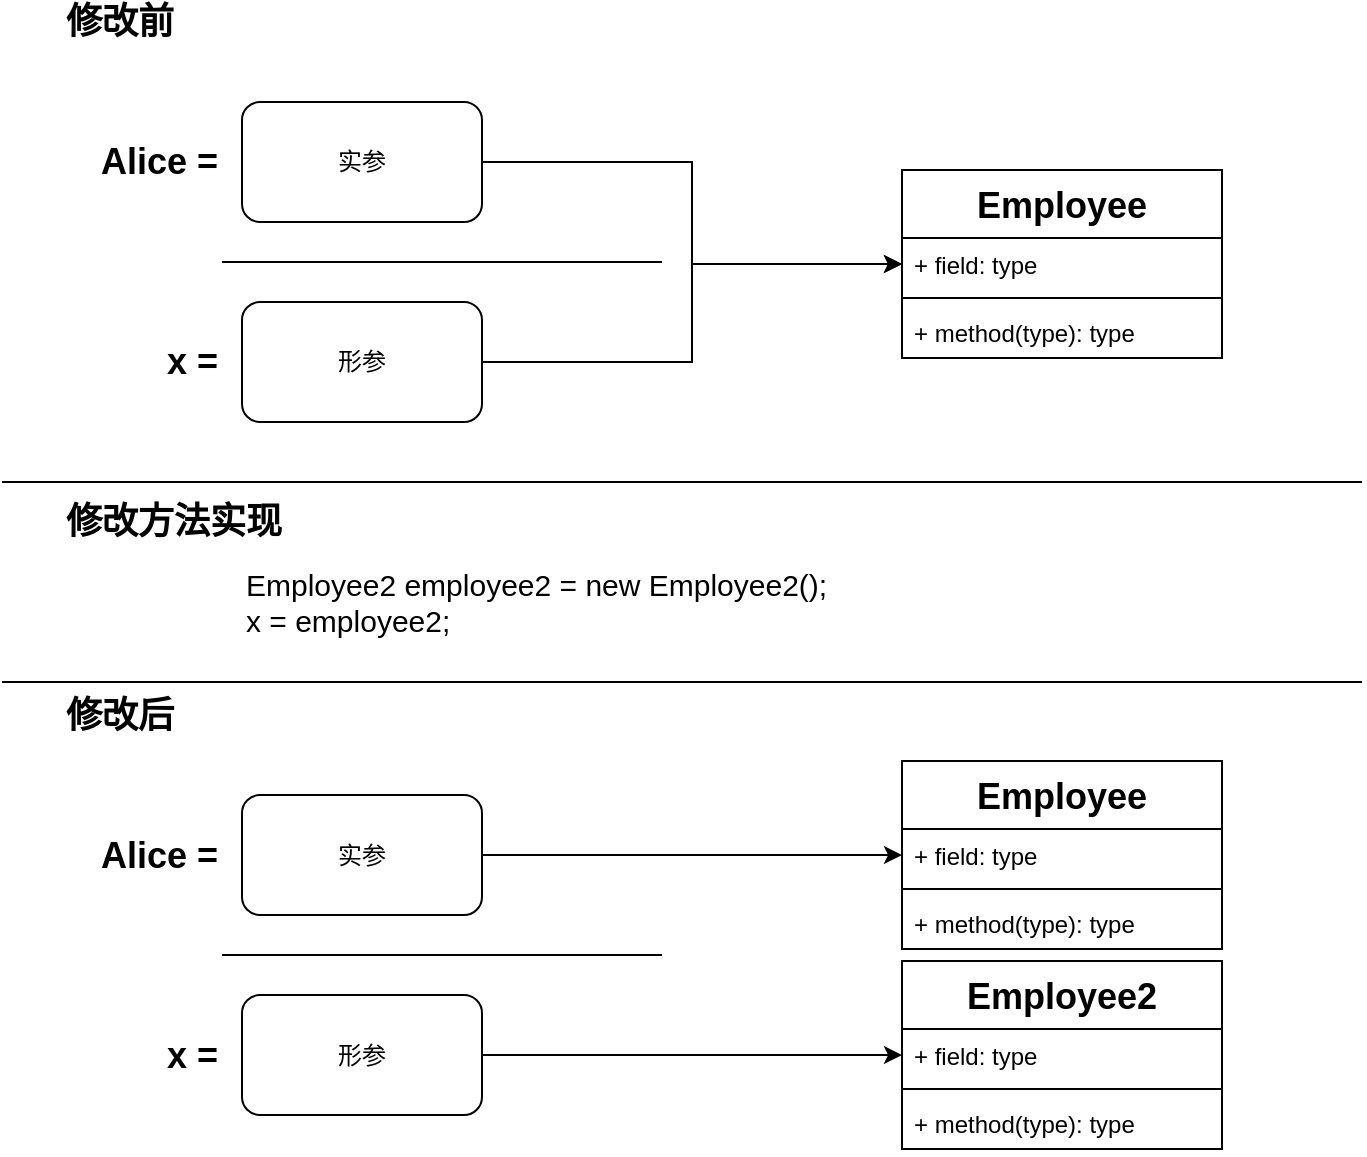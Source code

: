 <mxfile version="10.9.5" type="device"><diagram id="XP91QMJdkEnEHTr0ooVY" name="第 1 页"><mxGraphModel dx="1106" dy="786" grid="1" gridSize="10" guides="1" tooltips="1" connect="1" arrows="1" fold="1" page="1" pageScale="1" pageWidth="827" pageHeight="1169" math="0" shadow="0"><root><mxCell id="0"/><mxCell id="1" parent="0"/><mxCell id="sr40Hy9m_4y1dMT2ZU7A-11" style="rounded=0;orthogonalLoop=1;jettySize=auto;html=1;exitX=1;exitY=0.5;exitDx=0;exitDy=0;entryX=0;entryY=0.5;entryDx=0;entryDy=0;fontSize=18;edgeStyle=elbowEdgeStyle;" edge="1" parent="1" source="sr40Hy9m_4y1dMT2ZU7A-1" target="sr40Hy9m_4y1dMT2ZU7A-7"><mxGeometry relative="1" as="geometry"/></mxCell><mxCell id="sr40Hy9m_4y1dMT2ZU7A-1" value="实参" style="rounded=1;whiteSpace=wrap;html=1;" vertex="1" parent="1"><mxGeometry x="170" y="220" width="120" height="60" as="geometry"/></mxCell><mxCell id="sr40Hy9m_4y1dMT2ZU7A-12" style="rounded=0;orthogonalLoop=1;jettySize=auto;html=1;exitX=1;exitY=0.5;exitDx=0;exitDy=0;entryX=0;entryY=0.5;entryDx=0;entryDy=0;fontSize=18;edgeStyle=elbowEdgeStyle;" edge="1" parent="1" source="sr40Hy9m_4y1dMT2ZU7A-2" target="sr40Hy9m_4y1dMT2ZU7A-7"><mxGeometry relative="1" as="geometry"/></mxCell><mxCell id="sr40Hy9m_4y1dMT2ZU7A-2" value="形参" style="rounded=1;whiteSpace=wrap;html=1;" vertex="1" parent="1"><mxGeometry x="170" y="320" width="120" height="60" as="geometry"/></mxCell><mxCell id="sr40Hy9m_4y1dMT2ZU7A-3" value="" style="endArrow=none;html=1;" edge="1" parent="1"><mxGeometry width="50" height="50" relative="1" as="geometry"><mxPoint x="160" y="300" as="sourcePoint"/><mxPoint x="380" y="300" as="targetPoint"/></mxGeometry></mxCell><mxCell id="sr40Hy9m_4y1dMT2ZU7A-4" value="Alice =" style="text;html=1;strokeColor=none;fillColor=none;align=right;verticalAlign=middle;whiteSpace=wrap;rounded=0;fontSize=18;fontStyle=1" vertex="1" parent="1"><mxGeometry x="80" y="240" width="80" height="20" as="geometry"/></mxCell><mxCell id="sr40Hy9m_4y1dMT2ZU7A-5" value="x =" style="text;html=1;strokeColor=none;fillColor=none;align=right;verticalAlign=middle;whiteSpace=wrap;rounded=0;fontSize=18;fontStyle=1" vertex="1" parent="1"><mxGeometry x="80" y="340" width="80" height="20" as="geometry"/></mxCell><mxCell id="sr40Hy9m_4y1dMT2ZU7A-6" value="Employee" style="swimlane;fontStyle=1;align=center;verticalAlign=top;childLayout=stackLayout;horizontal=1;startSize=34;horizontalStack=0;resizeParent=1;resizeParentMax=0;resizeLast=0;collapsible=1;marginBottom=0;fontSize=18;" vertex="1" parent="1"><mxGeometry x="500" y="254" width="160" height="94" as="geometry"/></mxCell><mxCell id="sr40Hy9m_4y1dMT2ZU7A-7" value="+ field: type" style="text;strokeColor=none;fillColor=none;align=left;verticalAlign=top;spacingLeft=4;spacingRight=4;overflow=hidden;rotatable=0;points=[[0,0.5],[1,0.5]];portConstraint=eastwest;" vertex="1" parent="sr40Hy9m_4y1dMT2ZU7A-6"><mxGeometry y="34" width="160" height="26" as="geometry"/></mxCell><mxCell id="sr40Hy9m_4y1dMT2ZU7A-8" value="" style="line;strokeWidth=1;fillColor=none;align=left;verticalAlign=middle;spacingTop=-1;spacingLeft=3;spacingRight=3;rotatable=0;labelPosition=right;points=[];portConstraint=eastwest;" vertex="1" parent="sr40Hy9m_4y1dMT2ZU7A-6"><mxGeometry y="60" width="160" height="8" as="geometry"/></mxCell><mxCell id="sr40Hy9m_4y1dMT2ZU7A-9" value="+ method(type): type" style="text;strokeColor=none;fillColor=none;align=left;verticalAlign=top;spacingLeft=4;spacingRight=4;overflow=hidden;rotatable=0;points=[[0,0.5],[1,0.5]];portConstraint=eastwest;" vertex="1" parent="sr40Hy9m_4y1dMT2ZU7A-6"><mxGeometry y="68" width="160" height="26" as="geometry"/></mxCell><mxCell id="sr40Hy9m_4y1dMT2ZU7A-13" value="修改前" style="text;html=1;strokeColor=none;fillColor=none;align=left;verticalAlign=middle;whiteSpace=wrap;rounded=0;fontSize=18;fontStyle=1" vertex="1" parent="1"><mxGeometry x="80" y="170" width="80" height="20" as="geometry"/></mxCell><mxCell id="sr40Hy9m_4y1dMT2ZU7A-14" style="rounded=0;orthogonalLoop=1;jettySize=auto;html=1;exitX=1;exitY=0.5;exitDx=0;exitDy=0;entryX=0;entryY=0.5;entryDx=0;entryDy=0;fontSize=18;edgeStyle=elbowEdgeStyle;" edge="1" source="sr40Hy9m_4y1dMT2ZU7A-15" target="sr40Hy9m_4y1dMT2ZU7A-22" parent="1"><mxGeometry relative="1" as="geometry"/></mxCell><mxCell id="sr40Hy9m_4y1dMT2ZU7A-15" value="&lt;span style=&quot;white-space: normal&quot;&gt;实参&lt;/span&gt;" style="rounded=1;whiteSpace=wrap;html=1;" vertex="1" parent="1"><mxGeometry x="170" y="566.5" width="120" height="60" as="geometry"/></mxCell><mxCell id="sr40Hy9m_4y1dMT2ZU7A-16" style="rounded=0;orthogonalLoop=1;jettySize=auto;html=1;exitX=1;exitY=0.5;exitDx=0;exitDy=0;entryX=0;entryY=0.5;entryDx=0;entryDy=0;fontSize=18;edgeStyle=elbowEdgeStyle;" edge="1" source="sr40Hy9m_4y1dMT2ZU7A-17" target="sr40Hy9m_4y1dMT2ZU7A-27" parent="1"><mxGeometry relative="1" as="geometry"/></mxCell><mxCell id="sr40Hy9m_4y1dMT2ZU7A-17" value="形参" style="rounded=1;whiteSpace=wrap;html=1;" vertex="1" parent="1"><mxGeometry x="170" y="666.5" width="120" height="60" as="geometry"/></mxCell><mxCell id="sr40Hy9m_4y1dMT2ZU7A-18" value="" style="endArrow=none;html=1;" edge="1" parent="1"><mxGeometry width="50" height="50" relative="1" as="geometry"><mxPoint x="160" y="646.5" as="sourcePoint"/><mxPoint x="380" y="646.5" as="targetPoint"/></mxGeometry></mxCell><mxCell id="sr40Hy9m_4y1dMT2ZU7A-19" value="Alice =" style="text;html=1;strokeColor=none;fillColor=none;align=right;verticalAlign=middle;whiteSpace=wrap;rounded=0;fontSize=18;fontStyle=1" vertex="1" parent="1"><mxGeometry x="80" y="586.5" width="80" height="20" as="geometry"/></mxCell><mxCell id="sr40Hy9m_4y1dMT2ZU7A-20" value="x =" style="text;html=1;strokeColor=none;fillColor=none;align=right;verticalAlign=middle;whiteSpace=wrap;rounded=0;fontSize=18;fontStyle=1" vertex="1" parent="1"><mxGeometry x="80" y="686.5" width="80" height="20" as="geometry"/></mxCell><mxCell id="sr40Hy9m_4y1dMT2ZU7A-21" value="Employee" style="swimlane;fontStyle=1;align=center;verticalAlign=top;childLayout=stackLayout;horizontal=1;startSize=34;horizontalStack=0;resizeParent=1;resizeParentMax=0;resizeLast=0;collapsible=1;marginBottom=0;fontSize=18;" vertex="1" parent="1"><mxGeometry x="500" y="549.5" width="160" height="94" as="geometry"/></mxCell><mxCell id="sr40Hy9m_4y1dMT2ZU7A-22" value="+ field: type" style="text;strokeColor=none;fillColor=none;align=left;verticalAlign=top;spacingLeft=4;spacingRight=4;overflow=hidden;rotatable=0;points=[[0,0.5],[1,0.5]];portConstraint=eastwest;" vertex="1" parent="sr40Hy9m_4y1dMT2ZU7A-21"><mxGeometry y="34" width="160" height="26" as="geometry"/></mxCell><mxCell id="sr40Hy9m_4y1dMT2ZU7A-23" value="" style="line;strokeWidth=1;fillColor=none;align=left;verticalAlign=middle;spacingTop=-1;spacingLeft=3;spacingRight=3;rotatable=0;labelPosition=right;points=[];portConstraint=eastwest;" vertex="1" parent="sr40Hy9m_4y1dMT2ZU7A-21"><mxGeometry y="60" width="160" height="8" as="geometry"/></mxCell><mxCell id="sr40Hy9m_4y1dMT2ZU7A-24" value="+ method(type): type" style="text;strokeColor=none;fillColor=none;align=left;verticalAlign=top;spacingLeft=4;spacingRight=4;overflow=hidden;rotatable=0;points=[[0,0.5],[1,0.5]];portConstraint=eastwest;" vertex="1" parent="sr40Hy9m_4y1dMT2ZU7A-21"><mxGeometry y="68" width="160" height="26" as="geometry"/></mxCell><mxCell id="sr40Hy9m_4y1dMT2ZU7A-25" value="修改后" style="text;html=1;strokeColor=none;fillColor=none;align=left;verticalAlign=middle;whiteSpace=wrap;rounded=0;fontSize=18;fontStyle=1" vertex="1" parent="1"><mxGeometry x="80" y="516.5" width="80" height="20" as="geometry"/></mxCell><mxCell id="sr40Hy9m_4y1dMT2ZU7A-26" value="Employee2" style="swimlane;fontStyle=1;align=center;verticalAlign=top;childLayout=stackLayout;horizontal=1;startSize=34;horizontalStack=0;resizeParent=1;resizeParentMax=0;resizeLast=0;collapsible=1;marginBottom=0;fontSize=18;" vertex="1" parent="1"><mxGeometry x="500" y="649.5" width="160" height="94" as="geometry"/></mxCell><mxCell id="sr40Hy9m_4y1dMT2ZU7A-27" value="+ field: type" style="text;strokeColor=none;fillColor=none;align=left;verticalAlign=top;spacingLeft=4;spacingRight=4;overflow=hidden;rotatable=0;points=[[0,0.5],[1,0.5]];portConstraint=eastwest;" vertex="1" parent="sr40Hy9m_4y1dMT2ZU7A-26"><mxGeometry y="34" width="160" height="26" as="geometry"/></mxCell><mxCell id="sr40Hy9m_4y1dMT2ZU7A-28" value="" style="line;strokeWidth=1;fillColor=none;align=left;verticalAlign=middle;spacingTop=-1;spacingLeft=3;spacingRight=3;rotatable=0;labelPosition=right;points=[];portConstraint=eastwest;" vertex="1" parent="sr40Hy9m_4y1dMT2ZU7A-26"><mxGeometry y="60" width="160" height="8" as="geometry"/></mxCell><mxCell id="sr40Hy9m_4y1dMT2ZU7A-29" value="+ method(type): type" style="text;strokeColor=none;fillColor=none;align=left;verticalAlign=top;spacingLeft=4;spacingRight=4;overflow=hidden;rotatable=0;points=[[0,0.5],[1,0.5]];portConstraint=eastwest;" vertex="1" parent="sr40Hy9m_4y1dMT2ZU7A-26"><mxGeometry y="68" width="160" height="26" as="geometry"/></mxCell><mxCell id="sr40Hy9m_4y1dMT2ZU7A-30" value="" style="endArrow=none;html=1;" edge="1" parent="1"><mxGeometry width="50" height="50" relative="1" as="geometry"><mxPoint x="50" y="410" as="sourcePoint"/><mxPoint x="730" y="410" as="targetPoint"/></mxGeometry></mxCell><mxCell id="sr40Hy9m_4y1dMT2ZU7A-31" value="" style="endArrow=none;html=1;" edge="1" parent="1"><mxGeometry width="50" height="50" relative="1" as="geometry"><mxPoint x="50" y="510" as="sourcePoint"/><mxPoint x="730" y="510" as="targetPoint"/></mxGeometry></mxCell><mxCell id="sr40Hy9m_4y1dMT2ZU7A-32" value="修改方法实现" style="text;html=1;strokeColor=none;fillColor=none;align=left;verticalAlign=middle;whiteSpace=wrap;rounded=0;fontSize=18;fontStyle=1" vertex="1" parent="1"><mxGeometry x="80" y="420" width="130" height="20" as="geometry"/></mxCell><mxCell id="sr40Hy9m_4y1dMT2ZU7A-34" value="Employee2 employee2 = new Employee2();&lt;br style=&quot;font-size: 15px;&quot;&gt;x = employee2;" style="text;html=1;strokeColor=none;fillColor=none;align=left;verticalAlign=middle;whiteSpace=wrap;rounded=0;fontSize=15;fontStyle=0" vertex="1" parent="1"><mxGeometry x="170" y="440" width="380" height="60" as="geometry"/></mxCell></root></mxGraphModel></diagram></mxfile>